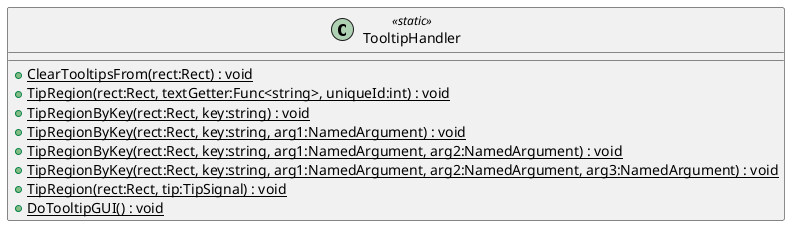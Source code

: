 @startuml
class TooltipHandler <<static>> {
    + {static} ClearTooltipsFrom(rect:Rect) : void
    + {static} TipRegion(rect:Rect, textGetter:Func<string>, uniqueId:int) : void
    + {static} TipRegionByKey(rect:Rect, key:string) : void
    + {static} TipRegionByKey(rect:Rect, key:string, arg1:NamedArgument) : void
    + {static} TipRegionByKey(rect:Rect, key:string, arg1:NamedArgument, arg2:NamedArgument) : void
    + {static} TipRegionByKey(rect:Rect, key:string, arg1:NamedArgument, arg2:NamedArgument, arg3:NamedArgument) : void
    + {static} TipRegion(rect:Rect, tip:TipSignal) : void
    + {static} DoTooltipGUI() : void
}
@enduml
